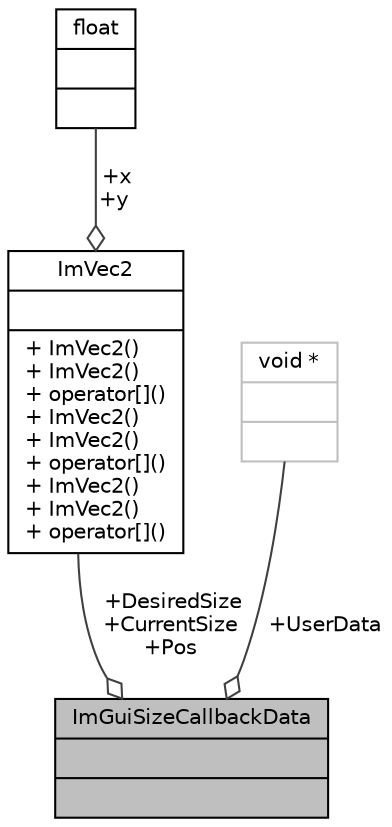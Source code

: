 digraph "ImGuiSizeCallbackData"
{
 // INTERACTIVE_SVG=YES
  bgcolor="transparent";
  edge [fontname="Helvetica",fontsize="10",labelfontname="Helvetica",labelfontsize="10"];
  node [fontname="Helvetica",fontsize="10",shape=record];
  Node1 [label="{ImGuiSizeCallbackData\n||}",height=0.2,width=0.4,color="black", fillcolor="grey75", style="filled" fontcolor="black"];
  Node2 -> Node1 [color="grey25",fontsize="10",style="solid",label=" +DesiredSize\n+CurrentSize\n+Pos" ,arrowhead="odiamond",fontname="Helvetica"];
  Node2 [label="{ImVec2\n||+ ImVec2()\l+ ImVec2()\l+ operator[]()\l+ ImVec2()\l+ ImVec2()\l+ operator[]()\l+ ImVec2()\l+ ImVec2()\l+ operator[]()\l}",height=0.2,width=0.4,color="black",URL="$d3/dc2/structImVec2.html"];
  Node3 -> Node2 [color="grey25",fontsize="10",style="solid",label=" +x\n+y" ,arrowhead="odiamond",fontname="Helvetica"];
  Node3 [label="{float\n||}",height=0.2,width=0.4,color="black",URL="$d4/dc3/classfloat.html"];
  Node4 -> Node1 [color="grey25",fontsize="10",style="solid",label=" +UserData" ,arrowhead="odiamond",fontname="Helvetica"];
  Node4 [label="{void *\n||}",height=0.2,width=0.4,color="grey75"];
}

